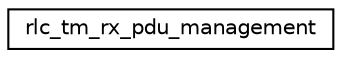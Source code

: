 digraph "Graphical Class Hierarchy"
{
 // LATEX_PDF_SIZE
  edge [fontname="Helvetica",fontsize="10",labelfontname="Helvetica",labelfontsize="10"];
  node [fontname="Helvetica",fontsize="10",shape=record];
  rankdir="LR";
  Node0 [label="rlc_tm_rx_pdu_management",height=0.2,width=0.4,color="black", fillcolor="white", style="filled",URL="$structrlc__tm__rx__pdu__management.html",tooltip=" "];
}
